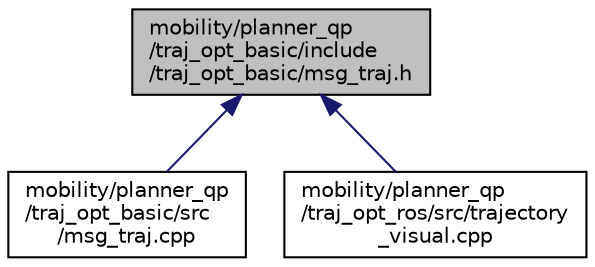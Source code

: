 digraph "mobility/planner_qp/traj_opt_basic/include/traj_opt_basic/msg_traj.h"
{
 // LATEX_PDF_SIZE
  edge [fontname="Helvetica",fontsize="10",labelfontname="Helvetica",labelfontsize="10"];
  node [fontname="Helvetica",fontsize="10",shape=record];
  Node1 [label="mobility/planner_qp\l/traj_opt_basic/include\l/traj_opt_basic/msg_traj.h",height=0.2,width=0.4,color="black", fillcolor="grey75", style="filled", fontcolor="black",tooltip=" "];
  Node1 -> Node2 [dir="back",color="midnightblue",fontsize="10",style="solid",fontname="Helvetica"];
  Node2 [label="mobility/planner_qp\l/traj_opt_basic/src\l/msg_traj.cpp",height=0.2,width=0.4,color="black", fillcolor="white", style="filled",URL="$msg__traj_8cpp.html",tooltip=" "];
  Node1 -> Node3 [dir="back",color="midnightblue",fontsize="10",style="solid",fontname="Helvetica"];
  Node3 [label="mobility/planner_qp\l/traj_opt_ros/src/trajectory\l_visual.cpp",height=0.2,width=0.4,color="black", fillcolor="white", style="filled",URL="$trajectory__visual_8cpp.html",tooltip=" "];
}
